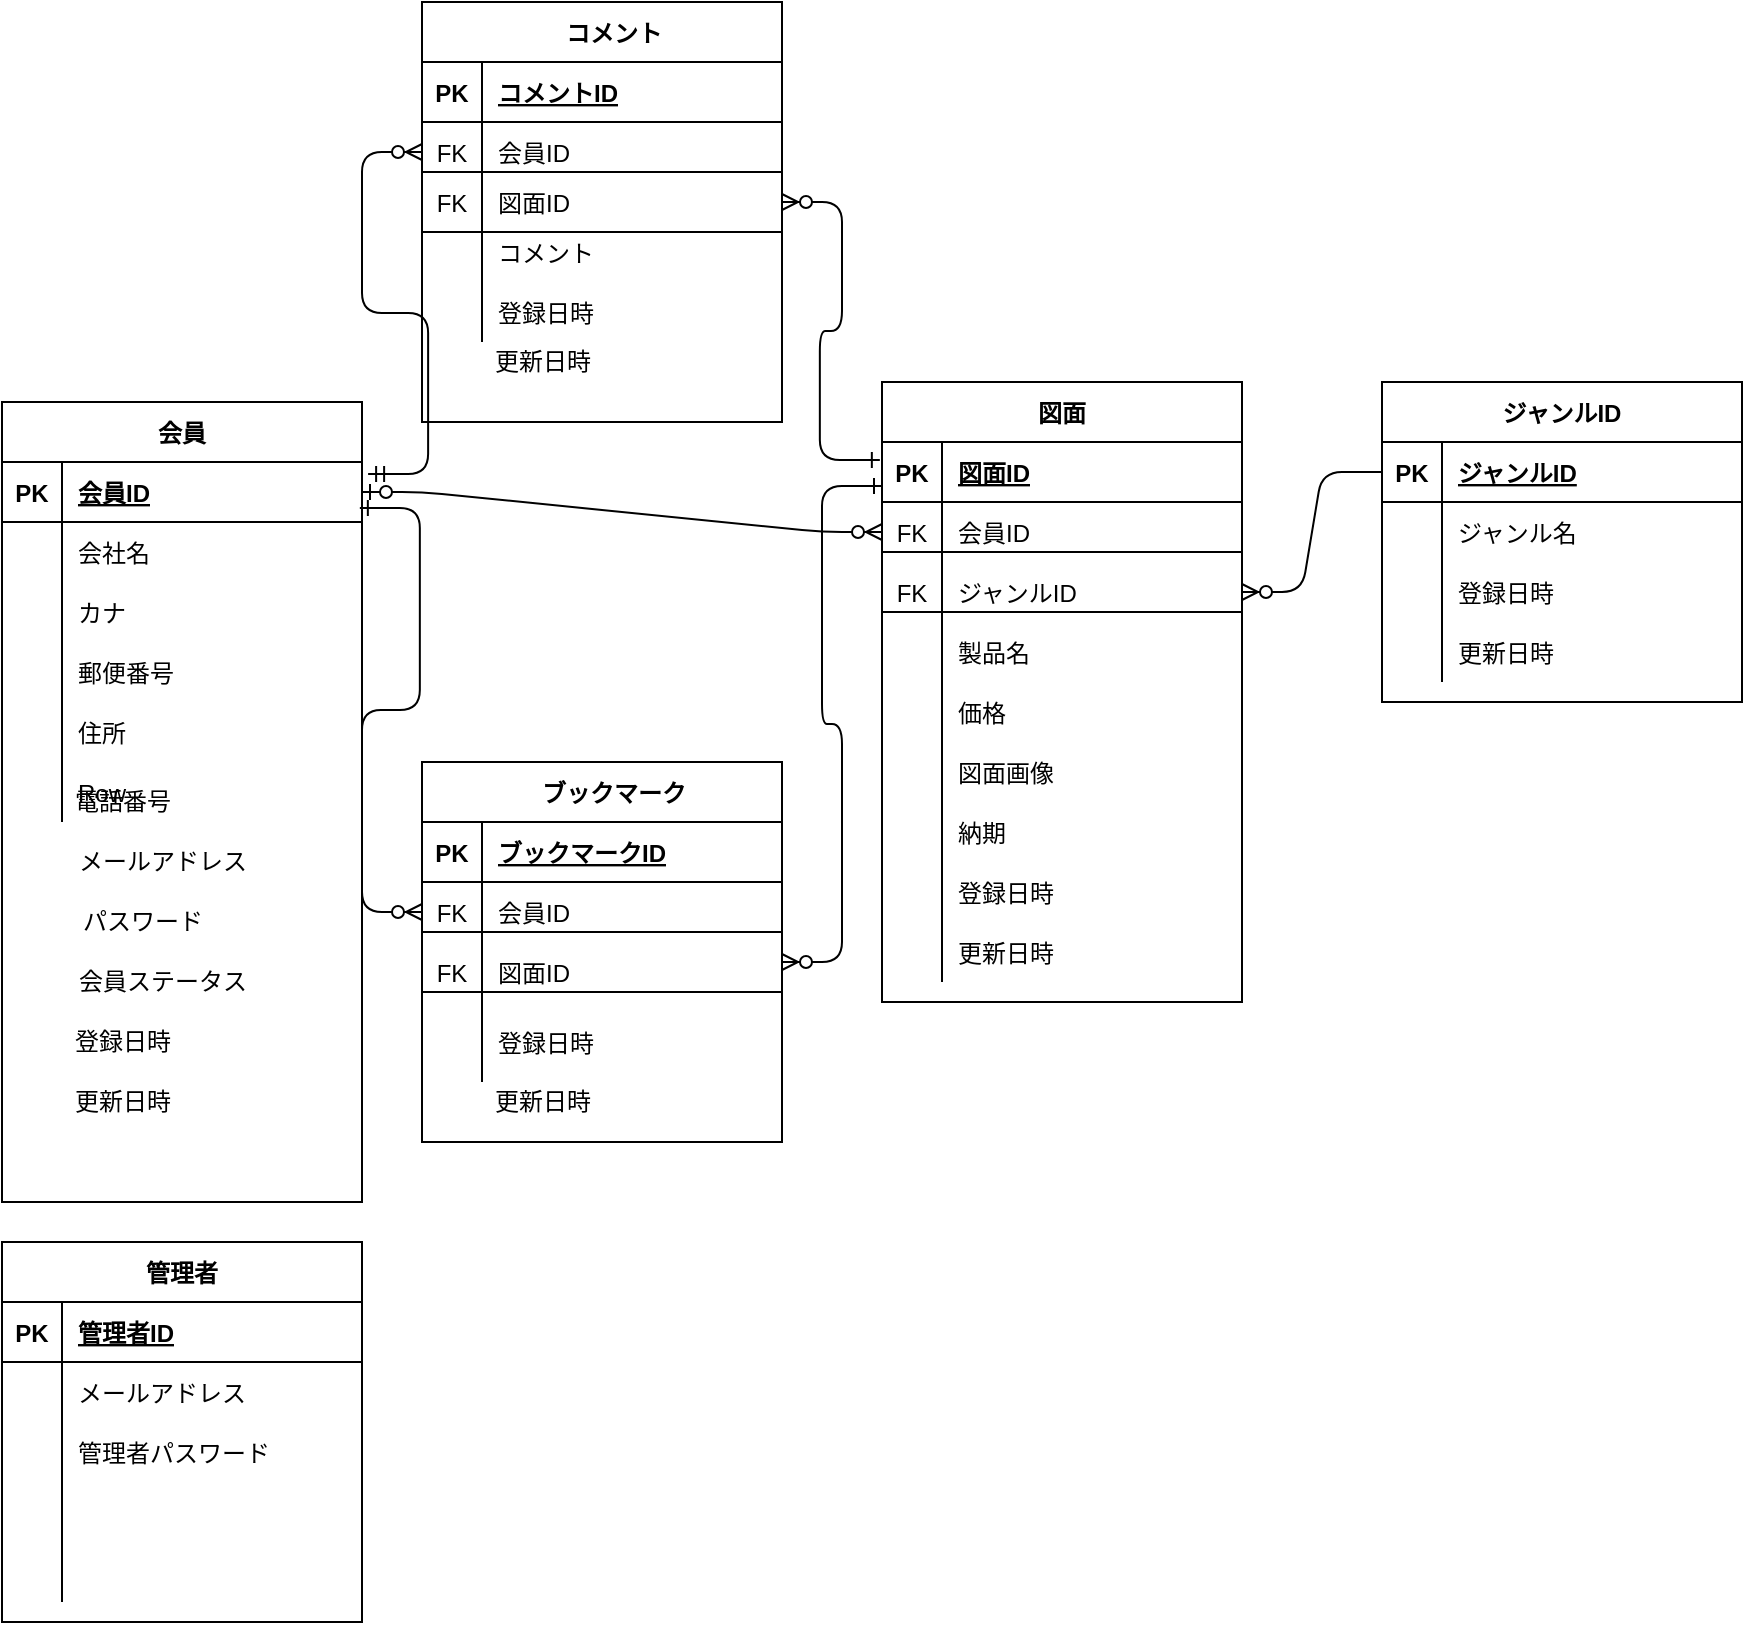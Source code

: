 <mxfile version="14.4.3" type="github">
  <diagram id="iAV1fU9D6vyPqGj5nlEL" name="Page-1">
    <mxGraphModel dx="946" dy="1783" grid="1" gridSize="10" guides="1" tooltips="1" connect="1" arrows="1" fold="1" page="1" pageScale="1" pageWidth="827" pageHeight="1169" math="0" shadow="0">
      <root>
        <mxCell id="0" />
        <mxCell id="1" parent="0" />
        <mxCell id="3h9_zS0S3SG-62rlqvqb-27" value="会員" style="shape=table;startSize=30;container=1;collapsible=1;childLayout=tableLayout;fixedRows=1;rowLines=0;fontStyle=1;align=center;resizeLast=1;" parent="1" vertex="1">
          <mxGeometry x="10" y="150" width="180" height="400" as="geometry" />
        </mxCell>
        <mxCell id="3h9_zS0S3SG-62rlqvqb-28" value="" style="shape=partialRectangle;collapsible=0;dropTarget=0;pointerEvents=0;fillColor=none;top=0;left=0;bottom=1;right=0;points=[[0,0.5],[1,0.5]];portConstraint=eastwest;" parent="3h9_zS0S3SG-62rlqvqb-27" vertex="1">
          <mxGeometry y="30" width="180" height="30" as="geometry" />
        </mxCell>
        <mxCell id="3h9_zS0S3SG-62rlqvqb-29" value="PK" style="shape=partialRectangle;connectable=0;fillColor=none;top=0;left=0;bottom=0;right=0;fontStyle=1;overflow=hidden;" parent="3h9_zS0S3SG-62rlqvqb-28" vertex="1">
          <mxGeometry width="30" height="30" as="geometry" />
        </mxCell>
        <mxCell id="3h9_zS0S3SG-62rlqvqb-30" value="会員ID" style="shape=partialRectangle;connectable=0;fillColor=none;top=0;left=0;bottom=0;right=0;align=left;spacingLeft=6;fontStyle=5;overflow=hidden;" parent="3h9_zS0S3SG-62rlqvqb-28" vertex="1">
          <mxGeometry x="30" width="150" height="30" as="geometry" />
        </mxCell>
        <mxCell id="3h9_zS0S3SG-62rlqvqb-31" value="" style="shape=partialRectangle;collapsible=0;dropTarget=0;pointerEvents=0;fillColor=none;top=0;left=0;bottom=0;right=0;points=[[0,0.5],[1,0.5]];portConstraint=eastwest;" parent="3h9_zS0S3SG-62rlqvqb-27" vertex="1">
          <mxGeometry y="60" width="180" height="30" as="geometry" />
        </mxCell>
        <mxCell id="3h9_zS0S3SG-62rlqvqb-32" value="" style="shape=partialRectangle;connectable=0;fillColor=none;top=0;left=0;bottom=0;right=0;editable=1;overflow=hidden;" parent="3h9_zS0S3SG-62rlqvqb-31" vertex="1">
          <mxGeometry width="30" height="30" as="geometry" />
        </mxCell>
        <mxCell id="3h9_zS0S3SG-62rlqvqb-33" value="会社名" style="shape=partialRectangle;connectable=0;fillColor=none;top=0;left=0;bottom=0;right=0;align=left;spacingLeft=6;overflow=hidden;" parent="3h9_zS0S3SG-62rlqvqb-31" vertex="1">
          <mxGeometry x="30" width="150" height="30" as="geometry" />
        </mxCell>
        <mxCell id="3h9_zS0S3SG-62rlqvqb-110" value="" style="shape=partialRectangle;collapsible=0;dropTarget=0;pointerEvents=0;fillColor=none;top=0;left=0;bottom=0;right=0;points=[[0,0.5],[1,0.5]];portConstraint=eastwest;" parent="3h9_zS0S3SG-62rlqvqb-27" vertex="1">
          <mxGeometry y="90" width="180" height="30" as="geometry" />
        </mxCell>
        <mxCell id="3h9_zS0S3SG-62rlqvqb-111" value="" style="shape=partialRectangle;connectable=0;fillColor=none;top=0;left=0;bottom=0;right=0;fontStyle=0;overflow=hidden;" parent="3h9_zS0S3SG-62rlqvqb-110" vertex="1">
          <mxGeometry width="30" height="30" as="geometry" />
        </mxCell>
        <mxCell id="3h9_zS0S3SG-62rlqvqb-112" value="カナ" style="shape=partialRectangle;connectable=0;fillColor=none;top=0;left=0;bottom=0;right=0;align=left;spacingLeft=6;fontStyle=0;overflow=hidden;" parent="3h9_zS0S3SG-62rlqvqb-110" vertex="1">
          <mxGeometry x="30" width="150" height="30" as="geometry" />
        </mxCell>
        <mxCell id="3h9_zS0S3SG-62rlqvqb-34" value="" style="shape=partialRectangle;collapsible=0;dropTarget=0;pointerEvents=0;fillColor=none;top=0;left=0;bottom=0;right=0;points=[[0,0.5],[1,0.5]];portConstraint=eastwest;" parent="3h9_zS0S3SG-62rlqvqb-27" vertex="1">
          <mxGeometry y="120" width="180" height="30" as="geometry" />
        </mxCell>
        <mxCell id="3h9_zS0S3SG-62rlqvqb-35" value="" style="shape=partialRectangle;connectable=0;fillColor=none;top=0;left=0;bottom=0;right=0;editable=1;overflow=hidden;" parent="3h9_zS0S3SG-62rlqvqb-34" vertex="1">
          <mxGeometry width="30" height="30" as="geometry" />
        </mxCell>
        <mxCell id="3h9_zS0S3SG-62rlqvqb-36" value="郵便番号" style="shape=partialRectangle;connectable=0;fillColor=none;top=0;left=0;bottom=0;right=0;align=left;spacingLeft=6;overflow=hidden;" parent="3h9_zS0S3SG-62rlqvqb-34" vertex="1">
          <mxGeometry x="30" width="150" height="30" as="geometry" />
        </mxCell>
        <mxCell id="3h9_zS0S3SG-62rlqvqb-37" value="" style="shape=partialRectangle;collapsible=0;dropTarget=0;pointerEvents=0;fillColor=none;top=0;left=0;bottom=0;right=0;points=[[0,0.5],[1,0.5]];portConstraint=eastwest;" parent="3h9_zS0S3SG-62rlqvqb-27" vertex="1">
          <mxGeometry y="150" width="180" height="30" as="geometry" />
        </mxCell>
        <mxCell id="3h9_zS0S3SG-62rlqvqb-38" value="" style="shape=partialRectangle;connectable=0;fillColor=none;top=0;left=0;bottom=0;right=0;editable=1;overflow=hidden;" parent="3h9_zS0S3SG-62rlqvqb-37" vertex="1">
          <mxGeometry width="30" height="30" as="geometry" />
        </mxCell>
        <mxCell id="3h9_zS0S3SG-62rlqvqb-39" value="住所" style="shape=partialRectangle;connectable=0;fillColor=none;top=0;left=0;bottom=0;right=0;align=left;spacingLeft=6;overflow=hidden;" parent="3h9_zS0S3SG-62rlqvqb-37" vertex="1">
          <mxGeometry x="30" width="150" height="30" as="geometry" />
        </mxCell>
        <mxCell id="iC8OdqLJmCqrFbILbZ1j-2" value="" style="shape=partialRectangle;collapsible=0;dropTarget=0;pointerEvents=0;fillColor=none;top=0;left=0;bottom=0;right=0;points=[[0,0.5],[1,0.5]];portConstraint=eastwest;" vertex="1" parent="3h9_zS0S3SG-62rlqvqb-27">
          <mxGeometry y="180" width="180" height="30" as="geometry" />
        </mxCell>
        <mxCell id="iC8OdqLJmCqrFbILbZ1j-3" value="" style="shape=partialRectangle;connectable=0;fillColor=none;top=0;left=0;bottom=0;right=0;editable=1;overflow=hidden;" vertex="1" parent="iC8OdqLJmCqrFbILbZ1j-2">
          <mxGeometry width="30" height="30" as="geometry" />
        </mxCell>
        <mxCell id="iC8OdqLJmCqrFbILbZ1j-4" value="Row" style="shape=partialRectangle;connectable=0;fillColor=none;top=0;left=0;bottom=0;right=0;align=left;spacingLeft=6;overflow=hidden;" vertex="1" parent="iC8OdqLJmCqrFbILbZ1j-2">
          <mxGeometry x="30" width="150" height="30" as="geometry" />
        </mxCell>
        <mxCell id="3h9_zS0S3SG-62rlqvqb-40" value="　コメント" style="shape=table;startSize=30;container=1;collapsible=1;childLayout=tableLayout;fixedRows=1;rowLines=0;fontStyle=1;align=center;resizeLast=1;" parent="1" vertex="1">
          <mxGeometry x="220" y="-50" width="180" height="210" as="geometry" />
        </mxCell>
        <mxCell id="3h9_zS0S3SG-62rlqvqb-41" value="" style="shape=partialRectangle;collapsible=0;dropTarget=0;pointerEvents=0;fillColor=none;top=0;left=0;bottom=1;right=0;points=[[0,0.5],[1,0.5]];portConstraint=eastwest;" parent="3h9_zS0S3SG-62rlqvqb-40" vertex="1">
          <mxGeometry y="30" width="180" height="30" as="geometry" />
        </mxCell>
        <mxCell id="3h9_zS0S3SG-62rlqvqb-42" value="PK" style="shape=partialRectangle;connectable=0;fillColor=none;top=0;left=0;bottom=0;right=0;fontStyle=1;overflow=hidden;" parent="3h9_zS0S3SG-62rlqvqb-41" vertex="1">
          <mxGeometry width="30" height="30" as="geometry" />
        </mxCell>
        <mxCell id="3h9_zS0S3SG-62rlqvqb-43" value="コメントID" style="shape=partialRectangle;connectable=0;fillColor=none;top=0;left=0;bottom=0;right=0;align=left;spacingLeft=6;fontStyle=5;overflow=hidden;" parent="3h9_zS0S3SG-62rlqvqb-41" vertex="1">
          <mxGeometry x="30" width="150" height="30" as="geometry" />
        </mxCell>
        <mxCell id="3h9_zS0S3SG-62rlqvqb-44" value="" style="shape=partialRectangle;collapsible=0;dropTarget=0;pointerEvents=0;fillColor=none;top=0;left=0;bottom=0;right=0;points=[[0,0.5],[1,0.5]];portConstraint=eastwest;" parent="3h9_zS0S3SG-62rlqvqb-40" vertex="1">
          <mxGeometry y="60" width="180" height="30" as="geometry" />
        </mxCell>
        <mxCell id="3h9_zS0S3SG-62rlqvqb-45" value="FK" style="shape=partialRectangle;connectable=0;fillColor=none;top=0;left=0;bottom=0;right=0;editable=1;overflow=hidden;" parent="3h9_zS0S3SG-62rlqvqb-44" vertex="1">
          <mxGeometry width="30" height="30" as="geometry" />
        </mxCell>
        <mxCell id="3h9_zS0S3SG-62rlqvqb-46" value="会員ID" style="shape=partialRectangle;connectable=0;fillColor=none;top=0;left=0;bottom=0;right=0;align=left;spacingLeft=6;overflow=hidden;" parent="3h9_zS0S3SG-62rlqvqb-44" vertex="1">
          <mxGeometry x="30" width="150" height="30" as="geometry" />
        </mxCell>
        <mxCell id="3h9_zS0S3SG-62rlqvqb-47" value="" style="shape=partialRectangle;collapsible=0;dropTarget=0;pointerEvents=0;fillColor=none;top=0;left=0;bottom=0;right=0;points=[[0,0.5],[1,0.5]];portConstraint=eastwest;" parent="3h9_zS0S3SG-62rlqvqb-40" vertex="1">
          <mxGeometry y="90" width="180" height="20" as="geometry" />
        </mxCell>
        <mxCell id="3h9_zS0S3SG-62rlqvqb-48" value="FK" style="shape=partialRectangle;connectable=0;fillColor=none;top=0;left=0;bottom=0;right=0;editable=1;overflow=hidden;" parent="3h9_zS0S3SG-62rlqvqb-47" vertex="1">
          <mxGeometry width="30" height="20" as="geometry" />
        </mxCell>
        <mxCell id="3h9_zS0S3SG-62rlqvqb-49" value="図面ID" style="shape=partialRectangle;connectable=0;fillColor=none;top=0;left=0;bottom=0;right=0;align=left;spacingLeft=6;overflow=hidden;" parent="3h9_zS0S3SG-62rlqvqb-47" vertex="1">
          <mxGeometry x="30" width="150" height="20" as="geometry" />
        </mxCell>
        <mxCell id="3h9_zS0S3SG-62rlqvqb-50" value="" style="shape=partialRectangle;collapsible=0;dropTarget=0;pointerEvents=0;fillColor=none;top=0;left=0;bottom=0;right=0;points=[[0,0.5],[1,0.5]];portConstraint=eastwest;" parent="3h9_zS0S3SG-62rlqvqb-40" vertex="1">
          <mxGeometry y="110" width="180" height="30" as="geometry" />
        </mxCell>
        <mxCell id="3h9_zS0S3SG-62rlqvqb-51" value="" style="shape=partialRectangle;connectable=0;fillColor=none;top=0;left=0;bottom=0;right=0;editable=1;overflow=hidden;" parent="3h9_zS0S3SG-62rlqvqb-50" vertex="1">
          <mxGeometry width="30" height="30" as="geometry" />
        </mxCell>
        <mxCell id="3h9_zS0S3SG-62rlqvqb-52" value="コメント" style="shape=partialRectangle;connectable=0;fillColor=none;top=0;left=0;bottom=0;right=0;align=left;spacingLeft=6;overflow=hidden;" parent="3h9_zS0S3SG-62rlqvqb-50" vertex="1">
          <mxGeometry x="30" width="150" height="30" as="geometry" />
        </mxCell>
        <mxCell id="-t-UV8AAdGy7Rh6Dqq8n-41" value="" style="shape=partialRectangle;collapsible=0;dropTarget=0;pointerEvents=0;fillColor=none;top=0;left=0;bottom=0;right=0;points=[[0,0.5],[1,0.5]];portConstraint=eastwest;" parent="3h9_zS0S3SG-62rlqvqb-40" vertex="1">
          <mxGeometry y="140" width="180" height="30" as="geometry" />
        </mxCell>
        <mxCell id="-t-UV8AAdGy7Rh6Dqq8n-42" value="" style="shape=partialRectangle;connectable=0;fillColor=none;top=0;left=0;bottom=0;right=0;editable=1;overflow=hidden;" parent="-t-UV8AAdGy7Rh6Dqq8n-41" vertex="1">
          <mxGeometry width="30" height="30" as="geometry" />
        </mxCell>
        <mxCell id="-t-UV8AAdGy7Rh6Dqq8n-43" value="登録日時" style="shape=partialRectangle;connectable=0;fillColor=none;top=0;left=0;bottom=0;right=0;align=left;spacingLeft=6;overflow=hidden;" parent="-t-UV8AAdGy7Rh6Dqq8n-41" vertex="1">
          <mxGeometry x="30" width="150" height="30" as="geometry" />
        </mxCell>
        <mxCell id="3h9_zS0S3SG-62rlqvqb-53" value="　ブックマーク" style="shape=table;startSize=30;container=1;collapsible=1;childLayout=tableLayout;fixedRows=1;rowLines=0;fontStyle=1;align=center;resizeLast=1;" parent="1" vertex="1">
          <mxGeometry x="220" y="330" width="180" height="190" as="geometry" />
        </mxCell>
        <mxCell id="3h9_zS0S3SG-62rlqvqb-54" value="" style="shape=partialRectangle;collapsible=0;dropTarget=0;pointerEvents=0;fillColor=none;top=0;left=0;bottom=1;right=0;points=[[0,0.5],[1,0.5]];portConstraint=eastwest;" parent="3h9_zS0S3SG-62rlqvqb-53" vertex="1">
          <mxGeometry y="30" width="180" height="30" as="geometry" />
        </mxCell>
        <mxCell id="3h9_zS0S3SG-62rlqvqb-55" value="PK" style="shape=partialRectangle;connectable=0;fillColor=none;top=0;left=0;bottom=0;right=0;fontStyle=1;overflow=hidden;" parent="3h9_zS0S3SG-62rlqvqb-54" vertex="1">
          <mxGeometry width="30" height="30" as="geometry" />
        </mxCell>
        <mxCell id="3h9_zS0S3SG-62rlqvqb-56" value="ブックマークID" style="shape=partialRectangle;connectable=0;fillColor=none;top=0;left=0;bottom=0;right=0;align=left;spacingLeft=6;fontStyle=5;overflow=hidden;" parent="3h9_zS0S3SG-62rlqvqb-54" vertex="1">
          <mxGeometry x="30" width="150" height="30" as="geometry" />
        </mxCell>
        <mxCell id="3h9_zS0S3SG-62rlqvqb-57" value="" style="shape=partialRectangle;collapsible=0;dropTarget=0;pointerEvents=0;fillColor=none;top=0;left=0;bottom=0;right=0;points=[[0,0.5],[1,0.5]];portConstraint=eastwest;" parent="3h9_zS0S3SG-62rlqvqb-53" vertex="1">
          <mxGeometry y="60" width="180" height="30" as="geometry" />
        </mxCell>
        <mxCell id="3h9_zS0S3SG-62rlqvqb-58" value="FK" style="shape=partialRectangle;connectable=0;fillColor=none;top=0;left=0;bottom=0;right=0;editable=1;overflow=hidden;" parent="3h9_zS0S3SG-62rlqvqb-57" vertex="1">
          <mxGeometry width="30" height="30" as="geometry" />
        </mxCell>
        <mxCell id="3h9_zS0S3SG-62rlqvqb-59" value="会員ID" style="shape=partialRectangle;connectable=0;fillColor=none;top=0;left=0;bottom=0;right=0;align=left;spacingLeft=6;overflow=hidden;" parent="3h9_zS0S3SG-62rlqvqb-57" vertex="1">
          <mxGeometry x="30" width="150" height="30" as="geometry" />
        </mxCell>
        <mxCell id="3h9_zS0S3SG-62rlqvqb-60" value="" style="shape=partialRectangle;collapsible=0;dropTarget=0;pointerEvents=0;fillColor=none;top=0;left=0;bottom=0;right=0;points=[[0,0.5],[1,0.5]];portConstraint=eastwest;" parent="3h9_zS0S3SG-62rlqvqb-53" vertex="1">
          <mxGeometry y="90" width="180" height="30" as="geometry" />
        </mxCell>
        <mxCell id="3h9_zS0S3SG-62rlqvqb-61" value="FK" style="shape=partialRectangle;connectable=0;fillColor=none;top=0;left=0;bottom=0;right=0;editable=1;overflow=hidden;" parent="3h9_zS0S3SG-62rlqvqb-60" vertex="1">
          <mxGeometry width="30" height="30" as="geometry" />
        </mxCell>
        <mxCell id="3h9_zS0S3SG-62rlqvqb-62" value="図面ID" style="shape=partialRectangle;connectable=0;fillColor=none;top=0;left=0;bottom=0;right=0;align=left;spacingLeft=6;overflow=hidden;" parent="3h9_zS0S3SG-62rlqvqb-60" vertex="1">
          <mxGeometry x="30" width="150" height="30" as="geometry" />
        </mxCell>
        <mxCell id="3h9_zS0S3SG-62rlqvqb-63" value="" style="shape=partialRectangle;collapsible=0;dropTarget=0;pointerEvents=0;fillColor=none;top=0;left=0;bottom=0;right=0;points=[[0,0.5],[1,0.5]];portConstraint=eastwest;" parent="3h9_zS0S3SG-62rlqvqb-53" vertex="1">
          <mxGeometry y="120" width="180" height="40" as="geometry" />
        </mxCell>
        <mxCell id="3h9_zS0S3SG-62rlqvqb-64" value="" style="shape=partialRectangle;connectable=0;fillColor=none;top=0;left=0;bottom=0;right=0;editable=1;overflow=hidden;" parent="3h9_zS0S3SG-62rlqvqb-63" vertex="1">
          <mxGeometry width="30" height="40" as="geometry" />
        </mxCell>
        <mxCell id="3h9_zS0S3SG-62rlqvqb-65" value="登録日時" style="shape=partialRectangle;connectable=0;fillColor=none;top=0;left=0;bottom=0;right=0;align=left;spacingLeft=6;overflow=hidden;" parent="3h9_zS0S3SG-62rlqvqb-63" vertex="1">
          <mxGeometry x="30" width="150" height="40" as="geometry" />
        </mxCell>
        <mxCell id="3h9_zS0S3SG-62rlqvqb-70" value="図面" style="shape=table;startSize=30;container=1;collapsible=1;childLayout=tableLayout;fixedRows=1;rowLines=0;fontStyle=1;align=center;resizeLast=1;" parent="1" vertex="1">
          <mxGeometry x="450" y="140" width="180" height="310" as="geometry" />
        </mxCell>
        <mxCell id="3h9_zS0S3SG-62rlqvqb-71" value="" style="shape=partialRectangle;collapsible=0;dropTarget=0;pointerEvents=0;fillColor=none;top=0;left=0;bottom=1;right=0;points=[[0,0.5],[1,0.5]];portConstraint=eastwest;" parent="3h9_zS0S3SG-62rlqvqb-70" vertex="1">
          <mxGeometry y="30" width="180" height="30" as="geometry" />
        </mxCell>
        <mxCell id="3h9_zS0S3SG-62rlqvqb-72" value="PK" style="shape=partialRectangle;connectable=0;fillColor=none;top=0;left=0;bottom=0;right=0;fontStyle=1;overflow=hidden;" parent="3h9_zS0S3SG-62rlqvqb-71" vertex="1">
          <mxGeometry width="30" height="30" as="geometry" />
        </mxCell>
        <mxCell id="3h9_zS0S3SG-62rlqvqb-73" value="図面ID" style="shape=partialRectangle;connectable=0;fillColor=none;top=0;left=0;bottom=0;right=0;align=left;spacingLeft=6;fontStyle=5;overflow=hidden;" parent="3h9_zS0S3SG-62rlqvqb-71" vertex="1">
          <mxGeometry x="30" width="150" height="30" as="geometry" />
        </mxCell>
        <mxCell id="3h9_zS0S3SG-62rlqvqb-74" value="" style="shape=partialRectangle;collapsible=0;dropTarget=0;pointerEvents=0;fillColor=none;top=0;left=0;bottom=0;right=0;points=[[0,0.5],[1,0.5]];portConstraint=eastwest;" parent="3h9_zS0S3SG-62rlqvqb-70" vertex="1">
          <mxGeometry y="60" width="180" height="30" as="geometry" />
        </mxCell>
        <mxCell id="3h9_zS0S3SG-62rlqvqb-75" value="FK" style="shape=partialRectangle;connectable=0;fillColor=none;top=0;left=0;bottom=0;right=0;editable=1;overflow=hidden;" parent="3h9_zS0S3SG-62rlqvqb-74" vertex="1">
          <mxGeometry width="30" height="30" as="geometry" />
        </mxCell>
        <mxCell id="3h9_zS0S3SG-62rlqvqb-76" value="会員ID" style="shape=partialRectangle;connectable=0;fillColor=none;top=0;left=0;bottom=0;right=0;align=left;spacingLeft=6;overflow=hidden;" parent="3h9_zS0S3SG-62rlqvqb-74" vertex="1">
          <mxGeometry x="30" width="150" height="30" as="geometry" />
        </mxCell>
        <mxCell id="3h9_zS0S3SG-62rlqvqb-77" value="" style="shape=partialRectangle;collapsible=0;dropTarget=0;pointerEvents=0;fillColor=none;top=0;left=0;bottom=0;right=0;points=[[0,0.5],[1,0.5]];portConstraint=eastwest;" parent="3h9_zS0S3SG-62rlqvqb-70" vertex="1">
          <mxGeometry y="90" width="180" height="30" as="geometry" />
        </mxCell>
        <mxCell id="3h9_zS0S3SG-62rlqvqb-78" value="FK" style="shape=partialRectangle;connectable=0;fillColor=none;top=0;left=0;bottom=0;right=0;editable=1;overflow=hidden;" parent="3h9_zS0S3SG-62rlqvqb-77" vertex="1">
          <mxGeometry width="30" height="30" as="geometry" />
        </mxCell>
        <mxCell id="3h9_zS0S3SG-62rlqvqb-79" value="ジャンルID" style="shape=partialRectangle;connectable=0;fillColor=none;top=0;left=0;bottom=0;right=0;align=left;spacingLeft=6;overflow=hidden;" parent="3h9_zS0S3SG-62rlqvqb-77" vertex="1">
          <mxGeometry x="30" width="150" height="30" as="geometry" />
        </mxCell>
        <mxCell id="3h9_zS0S3SG-62rlqvqb-80" value="" style="shape=partialRectangle;collapsible=0;dropTarget=0;pointerEvents=0;fillColor=none;top=0;left=0;bottom=0;right=0;points=[[0,0.5],[1,0.5]];portConstraint=eastwest;" parent="3h9_zS0S3SG-62rlqvqb-70" vertex="1">
          <mxGeometry y="120" width="180" height="30" as="geometry" />
        </mxCell>
        <mxCell id="3h9_zS0S3SG-62rlqvqb-81" value="" style="shape=partialRectangle;connectable=0;fillColor=none;top=0;left=0;bottom=0;right=0;editable=1;overflow=hidden;" parent="3h9_zS0S3SG-62rlqvqb-80" vertex="1">
          <mxGeometry width="30" height="30" as="geometry" />
        </mxCell>
        <mxCell id="3h9_zS0S3SG-62rlqvqb-82" value="製品名" style="shape=partialRectangle;connectable=0;fillColor=none;top=0;left=0;bottom=0;right=0;align=left;spacingLeft=6;overflow=hidden;" parent="3h9_zS0S3SG-62rlqvqb-80" vertex="1">
          <mxGeometry x="30" width="150" height="30" as="geometry" />
        </mxCell>
        <mxCell id="-t-UV8AAdGy7Rh6Dqq8n-2" value="" style="shape=partialRectangle;collapsible=0;dropTarget=0;pointerEvents=0;fillColor=none;top=0;left=0;bottom=0;right=0;points=[[0,0.5],[1,0.5]];portConstraint=eastwest;" parent="3h9_zS0S3SG-62rlqvqb-70" vertex="1">
          <mxGeometry y="150" width="180" height="30" as="geometry" />
        </mxCell>
        <mxCell id="-t-UV8AAdGy7Rh6Dqq8n-3" value="" style="shape=partialRectangle;connectable=0;fillColor=none;top=0;left=0;bottom=0;right=0;editable=1;overflow=hidden;" parent="-t-UV8AAdGy7Rh6Dqq8n-2" vertex="1">
          <mxGeometry width="30" height="30" as="geometry" />
        </mxCell>
        <mxCell id="-t-UV8AAdGy7Rh6Dqq8n-4" value="価格" style="shape=partialRectangle;connectable=0;fillColor=none;top=0;left=0;bottom=0;right=0;align=left;spacingLeft=6;overflow=hidden;" parent="-t-UV8AAdGy7Rh6Dqq8n-2" vertex="1">
          <mxGeometry x="30" width="150" height="30" as="geometry" />
        </mxCell>
        <mxCell id="-t-UV8AAdGy7Rh6Dqq8n-27" value="" style="shape=partialRectangle;collapsible=0;dropTarget=0;pointerEvents=0;fillColor=none;top=0;left=0;bottom=0;right=0;points=[[0,0.5],[1,0.5]];portConstraint=eastwest;" parent="3h9_zS0S3SG-62rlqvqb-70" vertex="1">
          <mxGeometry y="180" width="180" height="30" as="geometry" />
        </mxCell>
        <mxCell id="-t-UV8AAdGy7Rh6Dqq8n-28" value="" style="shape=partialRectangle;connectable=0;fillColor=none;top=0;left=0;bottom=0;right=0;editable=1;overflow=hidden;" parent="-t-UV8AAdGy7Rh6Dqq8n-27" vertex="1">
          <mxGeometry width="30" height="30" as="geometry" />
        </mxCell>
        <mxCell id="-t-UV8AAdGy7Rh6Dqq8n-29" value="図面画像" style="shape=partialRectangle;connectable=0;fillColor=none;top=0;left=0;bottom=0;right=0;align=left;spacingLeft=6;overflow=hidden;" parent="-t-UV8AAdGy7Rh6Dqq8n-27" vertex="1">
          <mxGeometry x="30" width="150" height="30" as="geometry" />
        </mxCell>
        <mxCell id="-t-UV8AAdGy7Rh6Dqq8n-33" value="" style="shape=partialRectangle;collapsible=0;dropTarget=0;pointerEvents=0;fillColor=none;top=0;left=0;bottom=0;right=0;points=[[0,0.5],[1,0.5]];portConstraint=eastwest;" parent="3h9_zS0S3SG-62rlqvqb-70" vertex="1">
          <mxGeometry y="210" width="180" height="30" as="geometry" />
        </mxCell>
        <mxCell id="-t-UV8AAdGy7Rh6Dqq8n-34" value="" style="shape=partialRectangle;connectable=0;fillColor=none;top=0;left=0;bottom=0;right=0;editable=1;overflow=hidden;" parent="-t-UV8AAdGy7Rh6Dqq8n-33" vertex="1">
          <mxGeometry width="30" height="30" as="geometry" />
        </mxCell>
        <mxCell id="-t-UV8AAdGy7Rh6Dqq8n-35" value="納期" style="shape=partialRectangle;connectable=0;fillColor=none;top=0;left=0;bottom=0;right=0;align=left;spacingLeft=6;overflow=hidden;" parent="-t-UV8AAdGy7Rh6Dqq8n-33" vertex="1">
          <mxGeometry x="30" width="150" height="30" as="geometry" />
        </mxCell>
        <mxCell id="-t-UV8AAdGy7Rh6Dqq8n-20" value="" style="shape=partialRectangle;collapsible=0;dropTarget=0;pointerEvents=0;fillColor=none;top=0;left=0;bottom=0;right=0;points=[[0,0.5],[1,0.5]];portConstraint=eastwest;" parent="3h9_zS0S3SG-62rlqvqb-70" vertex="1">
          <mxGeometry y="240" width="180" height="30" as="geometry" />
        </mxCell>
        <mxCell id="-t-UV8AAdGy7Rh6Dqq8n-21" value="" style="shape=partialRectangle;connectable=0;fillColor=none;top=0;left=0;bottom=0;right=0;editable=1;overflow=hidden;" parent="-t-UV8AAdGy7Rh6Dqq8n-20" vertex="1">
          <mxGeometry width="30" height="30" as="geometry" />
        </mxCell>
        <mxCell id="-t-UV8AAdGy7Rh6Dqq8n-22" value="登録日時" style="shape=partialRectangle;connectable=0;fillColor=none;top=0;left=0;bottom=0;right=0;align=left;spacingLeft=6;overflow=hidden;" parent="-t-UV8AAdGy7Rh6Dqq8n-20" vertex="1">
          <mxGeometry x="30" width="150" height="30" as="geometry" />
        </mxCell>
        <mxCell id="-t-UV8AAdGy7Rh6Dqq8n-15" value="" style="shape=partialRectangle;collapsible=0;dropTarget=0;pointerEvents=0;fillColor=none;top=0;left=0;bottom=0;right=0;points=[[0,0.5],[1,0.5]];portConstraint=eastwest;" parent="3h9_zS0S3SG-62rlqvqb-70" vertex="1">
          <mxGeometry y="270" width="180" height="30" as="geometry" />
        </mxCell>
        <mxCell id="-t-UV8AAdGy7Rh6Dqq8n-16" value="" style="shape=partialRectangle;connectable=0;fillColor=none;top=0;left=0;bottom=0;right=0;editable=1;overflow=hidden;" parent="-t-UV8AAdGy7Rh6Dqq8n-15" vertex="1">
          <mxGeometry width="30" height="30" as="geometry" />
        </mxCell>
        <mxCell id="-t-UV8AAdGy7Rh6Dqq8n-17" value="更新日時" style="shape=partialRectangle;connectable=0;fillColor=none;top=0;left=0;bottom=0;right=0;align=left;spacingLeft=6;overflow=hidden;" parent="-t-UV8AAdGy7Rh6Dqq8n-15" vertex="1">
          <mxGeometry x="30" width="150" height="30" as="geometry" />
        </mxCell>
        <mxCell id="3h9_zS0S3SG-62rlqvqb-83" value="ジャンルID" style="shape=table;startSize=30;container=1;collapsible=1;childLayout=tableLayout;fixedRows=1;rowLines=0;fontStyle=1;align=center;resizeLast=1;" parent="1" vertex="1">
          <mxGeometry x="700" y="140" width="180" height="160" as="geometry" />
        </mxCell>
        <mxCell id="3h9_zS0S3SG-62rlqvqb-84" value="" style="shape=partialRectangle;collapsible=0;dropTarget=0;pointerEvents=0;fillColor=none;top=0;left=0;bottom=1;right=0;points=[[0,0.5],[1,0.5]];portConstraint=eastwest;" parent="3h9_zS0S3SG-62rlqvqb-83" vertex="1">
          <mxGeometry y="30" width="180" height="30" as="geometry" />
        </mxCell>
        <mxCell id="3h9_zS0S3SG-62rlqvqb-85" value="PK" style="shape=partialRectangle;connectable=0;fillColor=none;top=0;left=0;bottom=0;right=0;fontStyle=1;overflow=hidden;" parent="3h9_zS0S3SG-62rlqvqb-84" vertex="1">
          <mxGeometry width="30" height="30" as="geometry" />
        </mxCell>
        <mxCell id="3h9_zS0S3SG-62rlqvqb-86" value="ジャンルID" style="shape=partialRectangle;connectable=0;fillColor=none;top=0;left=0;bottom=0;right=0;align=left;spacingLeft=6;fontStyle=5;overflow=hidden;" parent="3h9_zS0S3SG-62rlqvqb-84" vertex="1">
          <mxGeometry x="30" width="150" height="30" as="geometry" />
        </mxCell>
        <mxCell id="3h9_zS0S3SG-62rlqvqb-87" value="" style="shape=partialRectangle;collapsible=0;dropTarget=0;pointerEvents=0;fillColor=none;top=0;left=0;bottom=0;right=0;points=[[0,0.5],[1,0.5]];portConstraint=eastwest;" parent="3h9_zS0S3SG-62rlqvqb-83" vertex="1">
          <mxGeometry y="60" width="180" height="30" as="geometry" />
        </mxCell>
        <mxCell id="3h9_zS0S3SG-62rlqvqb-88" value="" style="shape=partialRectangle;connectable=0;fillColor=none;top=0;left=0;bottom=0;right=0;editable=1;overflow=hidden;" parent="3h9_zS0S3SG-62rlqvqb-87" vertex="1">
          <mxGeometry width="30" height="30" as="geometry" />
        </mxCell>
        <mxCell id="3h9_zS0S3SG-62rlqvqb-89" value="ジャンル名" style="shape=partialRectangle;connectable=0;fillColor=none;top=0;left=0;bottom=0;right=0;align=left;spacingLeft=6;overflow=hidden;" parent="3h9_zS0S3SG-62rlqvqb-87" vertex="1">
          <mxGeometry x="30" width="150" height="30" as="geometry" />
        </mxCell>
        <mxCell id="3h9_zS0S3SG-62rlqvqb-90" value="" style="shape=partialRectangle;collapsible=0;dropTarget=0;pointerEvents=0;fillColor=none;top=0;left=0;bottom=0;right=0;points=[[0,0.5],[1,0.5]];portConstraint=eastwest;" parent="3h9_zS0S3SG-62rlqvqb-83" vertex="1">
          <mxGeometry y="90" width="180" height="30" as="geometry" />
        </mxCell>
        <mxCell id="3h9_zS0S3SG-62rlqvqb-91" value="" style="shape=partialRectangle;connectable=0;fillColor=none;top=0;left=0;bottom=0;right=0;editable=1;overflow=hidden;" parent="3h9_zS0S3SG-62rlqvqb-90" vertex="1">
          <mxGeometry width="30" height="30" as="geometry" />
        </mxCell>
        <mxCell id="3h9_zS0S3SG-62rlqvqb-92" value="登録日時" style="shape=partialRectangle;connectable=0;fillColor=none;top=0;left=0;bottom=0;right=0;align=left;spacingLeft=6;overflow=hidden;" parent="3h9_zS0S3SG-62rlqvqb-90" vertex="1">
          <mxGeometry x="30" width="150" height="30" as="geometry" />
        </mxCell>
        <mxCell id="3h9_zS0S3SG-62rlqvqb-93" value="" style="shape=partialRectangle;collapsible=0;dropTarget=0;pointerEvents=0;fillColor=none;top=0;left=0;bottom=0;right=0;points=[[0,0.5],[1,0.5]];portConstraint=eastwest;" parent="3h9_zS0S3SG-62rlqvqb-83" vertex="1">
          <mxGeometry y="120" width="180" height="30" as="geometry" />
        </mxCell>
        <mxCell id="3h9_zS0S3SG-62rlqvqb-94" value="" style="shape=partialRectangle;connectable=0;fillColor=none;top=0;left=0;bottom=0;right=0;editable=1;overflow=hidden;" parent="3h9_zS0S3SG-62rlqvqb-93" vertex="1">
          <mxGeometry width="30" height="30" as="geometry" />
        </mxCell>
        <mxCell id="3h9_zS0S3SG-62rlqvqb-95" value="更新日時" style="shape=partialRectangle;connectable=0;fillColor=none;top=0;left=0;bottom=0;right=0;align=left;spacingLeft=6;overflow=hidden;" parent="3h9_zS0S3SG-62rlqvqb-93" vertex="1">
          <mxGeometry x="30" width="150" height="30" as="geometry" />
        </mxCell>
        <mxCell id="3h9_zS0S3SG-62rlqvqb-96" value="管理者" style="shape=table;startSize=30;container=1;collapsible=1;childLayout=tableLayout;fixedRows=1;rowLines=0;fontStyle=1;align=center;resizeLast=1;" parent="1" vertex="1">
          <mxGeometry x="10" y="570" width="180" height="190" as="geometry" />
        </mxCell>
        <mxCell id="3h9_zS0S3SG-62rlqvqb-97" value="" style="shape=partialRectangle;collapsible=0;dropTarget=0;pointerEvents=0;fillColor=none;top=0;left=0;bottom=1;right=0;points=[[0,0.5],[1,0.5]];portConstraint=eastwest;" parent="3h9_zS0S3SG-62rlqvqb-96" vertex="1">
          <mxGeometry y="30" width="180" height="30" as="geometry" />
        </mxCell>
        <mxCell id="3h9_zS0S3SG-62rlqvqb-98" value="PK" style="shape=partialRectangle;connectable=0;fillColor=none;top=0;left=0;bottom=0;right=0;fontStyle=1;overflow=hidden;" parent="3h9_zS0S3SG-62rlqvqb-97" vertex="1">
          <mxGeometry width="30" height="30" as="geometry" />
        </mxCell>
        <mxCell id="3h9_zS0S3SG-62rlqvqb-99" value="管理者ID" style="shape=partialRectangle;connectable=0;fillColor=none;top=0;left=0;bottom=0;right=0;align=left;spacingLeft=6;fontStyle=5;overflow=hidden;" parent="3h9_zS0S3SG-62rlqvqb-97" vertex="1">
          <mxGeometry x="30" width="150" height="30" as="geometry" />
        </mxCell>
        <mxCell id="3h9_zS0S3SG-62rlqvqb-100" value="" style="shape=partialRectangle;collapsible=0;dropTarget=0;pointerEvents=0;fillColor=none;top=0;left=0;bottom=0;right=0;points=[[0,0.5],[1,0.5]];portConstraint=eastwest;" parent="3h9_zS0S3SG-62rlqvqb-96" vertex="1">
          <mxGeometry y="60" width="180" height="30" as="geometry" />
        </mxCell>
        <mxCell id="3h9_zS0S3SG-62rlqvqb-101" value="" style="shape=partialRectangle;connectable=0;fillColor=none;top=0;left=0;bottom=0;right=0;editable=1;overflow=hidden;" parent="3h9_zS0S3SG-62rlqvqb-100" vertex="1">
          <mxGeometry width="30" height="30" as="geometry" />
        </mxCell>
        <mxCell id="3h9_zS0S3SG-62rlqvqb-102" value="メールアドレス" style="shape=partialRectangle;connectable=0;fillColor=none;top=0;left=0;bottom=0;right=0;align=left;spacingLeft=6;overflow=hidden;" parent="3h9_zS0S3SG-62rlqvqb-100" vertex="1">
          <mxGeometry x="30" width="150" height="30" as="geometry" />
        </mxCell>
        <mxCell id="3h9_zS0S3SG-62rlqvqb-103" value="" style="shape=partialRectangle;collapsible=0;dropTarget=0;pointerEvents=0;fillColor=none;top=0;left=0;bottom=0;right=0;points=[[0,0.5],[1,0.5]];portConstraint=eastwest;" parent="3h9_zS0S3SG-62rlqvqb-96" vertex="1">
          <mxGeometry y="90" width="180" height="30" as="geometry" />
        </mxCell>
        <mxCell id="3h9_zS0S3SG-62rlqvqb-104" value="" style="shape=partialRectangle;connectable=0;fillColor=none;top=0;left=0;bottom=0;right=0;editable=1;overflow=hidden;" parent="3h9_zS0S3SG-62rlqvqb-103" vertex="1">
          <mxGeometry width="30" height="30" as="geometry" />
        </mxCell>
        <mxCell id="3h9_zS0S3SG-62rlqvqb-105" value="管理者パスワード" style="shape=partialRectangle;connectable=0;fillColor=none;top=0;left=0;bottom=0;right=0;align=left;spacingLeft=6;overflow=hidden;" parent="3h9_zS0S3SG-62rlqvqb-103" vertex="1">
          <mxGeometry x="30" width="150" height="30" as="geometry" />
        </mxCell>
        <mxCell id="3h9_zS0S3SG-62rlqvqb-106" value="" style="shape=partialRectangle;collapsible=0;dropTarget=0;pointerEvents=0;fillColor=none;top=0;left=0;bottom=0;right=0;points=[[0,0.5],[1,0.5]];portConstraint=eastwest;" parent="3h9_zS0S3SG-62rlqvqb-96" vertex="1">
          <mxGeometry y="120" width="180" height="30" as="geometry" />
        </mxCell>
        <mxCell id="3h9_zS0S3SG-62rlqvqb-107" value="" style="shape=partialRectangle;connectable=0;fillColor=none;top=0;left=0;bottom=0;right=0;editable=1;overflow=hidden;" parent="3h9_zS0S3SG-62rlqvqb-106" vertex="1">
          <mxGeometry width="30" height="30" as="geometry" />
        </mxCell>
        <mxCell id="3h9_zS0S3SG-62rlqvqb-108" value="" style="shape=partialRectangle;connectable=0;fillColor=none;top=0;left=0;bottom=0;right=0;align=left;spacingLeft=6;overflow=hidden;" parent="3h9_zS0S3SG-62rlqvqb-106" vertex="1">
          <mxGeometry x="30" width="150" height="30" as="geometry" />
        </mxCell>
        <mxCell id="3h9_zS0S3SG-62rlqvqb-117" value="" style="shape=partialRectangle;collapsible=0;dropTarget=0;pointerEvents=0;fillColor=none;top=0;left=0;bottom=0;right=0;points=[[0,0.5],[1,0.5]];portConstraint=eastwest;" parent="3h9_zS0S3SG-62rlqvqb-96" vertex="1">
          <mxGeometry y="150" width="180" height="30" as="geometry" />
        </mxCell>
        <mxCell id="3h9_zS0S3SG-62rlqvqb-118" value="" style="shape=partialRectangle;connectable=0;fillColor=none;top=0;left=0;bottom=0;right=0;editable=1;overflow=hidden;" parent="3h9_zS0S3SG-62rlqvqb-117" vertex="1">
          <mxGeometry width="30" height="30" as="geometry" />
        </mxCell>
        <mxCell id="3h9_zS0S3SG-62rlqvqb-119" value="" style="shape=partialRectangle;connectable=0;fillColor=none;top=0;left=0;bottom=0;right=0;align=left;spacingLeft=6;overflow=hidden;" parent="3h9_zS0S3SG-62rlqvqb-117" vertex="1">
          <mxGeometry x="30" width="150" height="30" as="geometry" />
        </mxCell>
        <mxCell id="3h9_zS0S3SG-62rlqvqb-121" value="" style="edgeStyle=entityRelationEdgeStyle;fontSize=12;html=1;endArrow=ERzeroToMany;startArrow=ERzeroToOne;exitX=1;exitY=0.5;exitDx=0;exitDy=0;entryX=0;entryY=0.5;entryDx=0;entryDy=0;" parent="1" source="3h9_zS0S3SG-62rlqvqb-28" target="3h9_zS0S3SG-62rlqvqb-74" edge="1">
          <mxGeometry width="100" height="100" relative="1" as="geometry">
            <mxPoint x="220" y="190" as="sourcePoint" />
            <mxPoint x="490" y="340" as="targetPoint" />
          </mxGeometry>
        </mxCell>
        <mxCell id="3h9_zS0S3SG-62rlqvqb-123" value="" style="edgeStyle=entityRelationEdgeStyle;fontSize=12;html=1;endArrow=ERzeroToMany;endFill=1;entryX=1;entryY=0.5;entryDx=0;entryDy=0;exitX=0;exitY=0.5;exitDx=0;exitDy=0;" parent="1" source="3h9_zS0S3SG-62rlqvqb-84" target="3h9_zS0S3SG-62rlqvqb-77" edge="1">
          <mxGeometry width="100" height="100" relative="1" as="geometry">
            <mxPoint x="390" y="440" as="sourcePoint" />
            <mxPoint x="490" y="340" as="targetPoint" />
          </mxGeometry>
        </mxCell>
        <mxCell id="3h9_zS0S3SG-62rlqvqb-124" value="" style="line;strokeWidth=1;rotatable=0;dashed=0;labelPosition=right;align=left;verticalAlign=middle;spacingTop=0;spacingLeft=6;points=[];portConstraint=eastwest;" parent="1" vertex="1">
          <mxGeometry x="450" y="220" width="180" height="10" as="geometry" />
        </mxCell>
        <mxCell id="3h9_zS0S3SG-62rlqvqb-125" value="" style="line;strokeWidth=1;rotatable=0;dashed=0;labelPosition=right;align=left;verticalAlign=middle;spacingTop=0;spacingLeft=6;points=[];portConstraint=eastwest;" parent="1" vertex="1">
          <mxGeometry x="450" y="250" width="180" height="10" as="geometry" />
        </mxCell>
        <mxCell id="3h9_zS0S3SG-62rlqvqb-126" value="" style="line;strokeWidth=1;rotatable=0;dashed=0;labelPosition=right;align=left;verticalAlign=middle;spacingTop=0;spacingLeft=6;points=[];portConstraint=eastwest;" parent="1" vertex="1">
          <mxGeometry x="220" y="410" width="180" height="10" as="geometry" />
        </mxCell>
        <mxCell id="3h9_zS0S3SG-62rlqvqb-127" value="" style="edgeStyle=entityRelationEdgeStyle;fontSize=12;html=1;endArrow=ERzeroToMany;startArrow=ERmandOne;exitX=1.017;exitY=0.2;exitDx=0;exitDy=0;exitPerimeter=0;entryX=0;entryY=0.5;entryDx=0;entryDy=0;" parent="1" source="3h9_zS0S3SG-62rlqvqb-28" target="3h9_zS0S3SG-62rlqvqb-44" edge="1">
          <mxGeometry width="100" height="100" relative="1" as="geometry">
            <mxPoint x="390" y="320" as="sourcePoint" />
            <mxPoint x="490" y="220" as="targetPoint" />
          </mxGeometry>
        </mxCell>
        <mxCell id="3h9_zS0S3SG-62rlqvqb-129" value="" style="edgeStyle=entityRelationEdgeStyle;fontSize=12;html=1;endArrow=ERone;exitX=1;exitY=0.5;exitDx=0;exitDy=0;entryX=-0.006;entryY=0.3;entryDx=0;entryDy=0;entryPerimeter=0;endFill=0;startArrow=ERzeroToMany;startFill=1;" parent="1" source="3h9_zS0S3SG-62rlqvqb-47" target="3h9_zS0S3SG-62rlqvqb-71" edge="1">
          <mxGeometry width="100" height="100" relative="1" as="geometry">
            <mxPoint x="390" y="320" as="sourcePoint" />
            <mxPoint x="490" y="220" as="targetPoint" />
          </mxGeometry>
        </mxCell>
        <mxCell id="3h9_zS0S3SG-62rlqvqb-135" value="" style="edgeStyle=entityRelationEdgeStyle;fontSize=12;html=1;endArrow=ERzeroToMany;endFill=1;exitX=0.994;exitY=0.767;exitDx=0;exitDy=0;exitPerimeter=0;startArrow=ERone;startFill=0;" parent="1" source="3h9_zS0S3SG-62rlqvqb-28" target="3h9_zS0S3SG-62rlqvqb-57" edge="1">
          <mxGeometry width="100" height="100" relative="1" as="geometry">
            <mxPoint x="430" y="300" as="sourcePoint" />
            <mxPoint x="530" y="200" as="targetPoint" />
          </mxGeometry>
        </mxCell>
        <mxCell id="3h9_zS0S3SG-62rlqvqb-136" value="" style="line;strokeWidth=1;rotatable=0;dashed=0;labelPosition=right;align=left;verticalAlign=middle;spacingTop=0;spacingLeft=6;points=[];portConstraint=eastwest;" parent="1" vertex="1">
          <mxGeometry x="220" y="30" width="180" height="10" as="geometry" />
        </mxCell>
        <mxCell id="3h9_zS0S3SG-62rlqvqb-137" value="" style="line;strokeWidth=1;rotatable=0;dashed=0;labelPosition=right;align=left;verticalAlign=middle;spacingTop=0;spacingLeft=6;points=[];portConstraint=eastwest;" parent="1" vertex="1">
          <mxGeometry x="220" y="60" width="180" height="10" as="geometry" />
        </mxCell>
        <mxCell id="3h9_zS0S3SG-62rlqvqb-138" value="" style="line;strokeWidth=1;rotatable=0;dashed=0;labelPosition=right;align=left;verticalAlign=middle;spacingTop=0;spacingLeft=6;points=[];portConstraint=eastwest;" parent="1" vertex="1">
          <mxGeometry x="220" y="440" width="180" height="10" as="geometry" />
        </mxCell>
        <mxCell id="3h9_zS0S3SG-62rlqvqb-140" value="" style="edgeStyle=entityRelationEdgeStyle;fontSize=12;html=1;endArrow=ERone;endFill=0;startArrow=ERzeroToMany;entryX=0;entryY=0.733;entryDx=0;entryDy=0;entryPerimeter=0;" parent="1" target="3h9_zS0S3SG-62rlqvqb-71" edge="1">
          <mxGeometry width="100" height="100" relative="1" as="geometry">
            <mxPoint x="400" y="430" as="sourcePoint" />
            <mxPoint x="500" y="330" as="targetPoint" />
          </mxGeometry>
        </mxCell>
        <mxCell id="-t-UV8AAdGy7Rh6Dqq8n-7" value="電話番号" style="text;html=1;align=center;verticalAlign=middle;resizable=0;points=[];autosize=1;" parent="1" vertex="1">
          <mxGeometry x="40" y="340" width="60" height="20" as="geometry" />
        </mxCell>
        <mxCell id="-t-UV8AAdGy7Rh6Dqq8n-8" value="メールアドレス" style="text;html=1;align=center;verticalAlign=middle;resizable=0;points=[];autosize=1;" parent="1" vertex="1">
          <mxGeometry x="40" y="370" width="100" height="20" as="geometry" />
        </mxCell>
        <mxCell id="-t-UV8AAdGy7Rh6Dqq8n-18" value="パスワード" style="text;html=1;align=center;verticalAlign=middle;resizable=0;points=[];autosize=1;" parent="1" vertex="1">
          <mxGeometry x="40" y="400" width="80" height="20" as="geometry" />
        </mxCell>
        <mxCell id="-t-UV8AAdGy7Rh6Dqq8n-23" value="登録日時" style="text;html=1;align=center;verticalAlign=middle;resizable=0;points=[];autosize=1;" parent="1" vertex="1">
          <mxGeometry x="40" y="460" width="60" height="20" as="geometry" />
        </mxCell>
        <mxCell id="-t-UV8AAdGy7Rh6Dqq8n-24" value="更新日時" style="text;html=1;align=center;verticalAlign=middle;resizable=0;points=[];autosize=1;" parent="1" vertex="1">
          <mxGeometry x="40" y="490" width="60" height="20" as="geometry" />
        </mxCell>
        <mxCell id="-t-UV8AAdGy7Rh6Dqq8n-30" value="更新日時" style="text;html=1;align=center;verticalAlign=middle;resizable=0;points=[];autosize=1;" parent="1" vertex="1">
          <mxGeometry x="250" y="120" width="60" height="20" as="geometry" />
        </mxCell>
        <mxCell id="-t-UV8AAdGy7Rh6Dqq8n-48" value="更新日時" style="text;html=1;align=center;verticalAlign=middle;resizable=0;points=[];autosize=1;" parent="1" vertex="1">
          <mxGeometry x="250" y="490" width="60" height="20" as="geometry" />
        </mxCell>
        <mxCell id="iC8OdqLJmCqrFbILbZ1j-5" value="会員ステータス" style="text;html=1;align=center;verticalAlign=middle;resizable=0;points=[];autosize=1;" vertex="1" parent="1">
          <mxGeometry x="40" y="430" width="100" height="20" as="geometry" />
        </mxCell>
      </root>
    </mxGraphModel>
  </diagram>
</mxfile>

